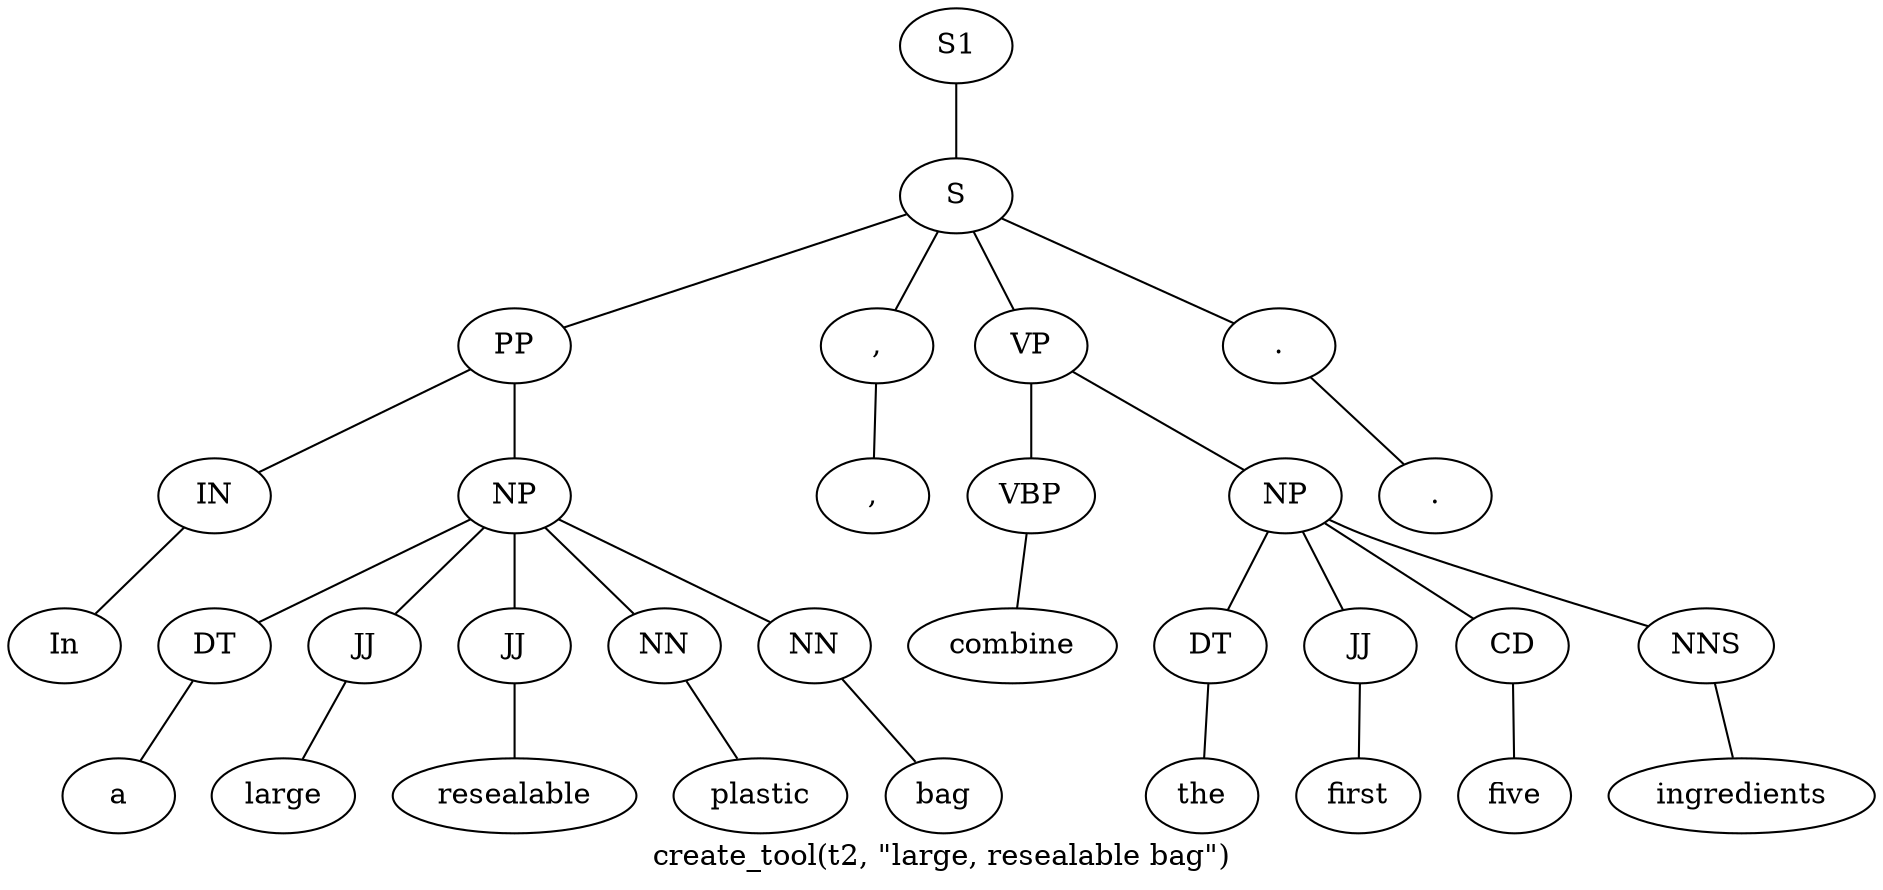 graph SyntaxGraph {
	label = "create_tool(t2, \"large, resealable bag\")";
	Node0 [label="S1"];
	Node1 [label="S"];
	Node2 [label="PP"];
	Node3 [label="IN"];
	Node4 [label="In"];
	Node5 [label="NP"];
	Node6 [label="DT"];
	Node7 [label="a"];
	Node8 [label="JJ"];
	Node9 [label="large"];
	Node10 [label="JJ"];
	Node11 [label="resealable"];
	Node12 [label="NN"];
	Node13 [label="plastic"];
	Node14 [label="NN"];
	Node15 [label="bag"];
	Node16 [label=","];
	Node17 [label=","];
	Node18 [label="VP"];
	Node19 [label="VBP"];
	Node20 [label="combine"];
	Node21 [label="NP"];
	Node22 [label="DT"];
	Node23 [label="the"];
	Node24 [label="JJ"];
	Node25 [label="first"];
	Node26 [label="CD"];
	Node27 [label="five"];
	Node28 [label="NNS"];
	Node29 [label="ingredients"];
	Node30 [label="."];
	Node31 [label="."];

	Node0 -- Node1;
	Node1 -- Node2;
	Node1 -- Node16;
	Node1 -- Node18;
	Node1 -- Node30;
	Node2 -- Node3;
	Node2 -- Node5;
	Node3 -- Node4;
	Node5 -- Node6;
	Node5 -- Node8;
	Node5 -- Node10;
	Node5 -- Node12;
	Node5 -- Node14;
	Node6 -- Node7;
	Node8 -- Node9;
	Node10 -- Node11;
	Node12 -- Node13;
	Node14 -- Node15;
	Node16 -- Node17;
	Node18 -- Node19;
	Node18 -- Node21;
	Node19 -- Node20;
	Node21 -- Node22;
	Node21 -- Node24;
	Node21 -- Node26;
	Node21 -- Node28;
	Node22 -- Node23;
	Node24 -- Node25;
	Node26 -- Node27;
	Node28 -- Node29;
	Node30 -- Node31;
}